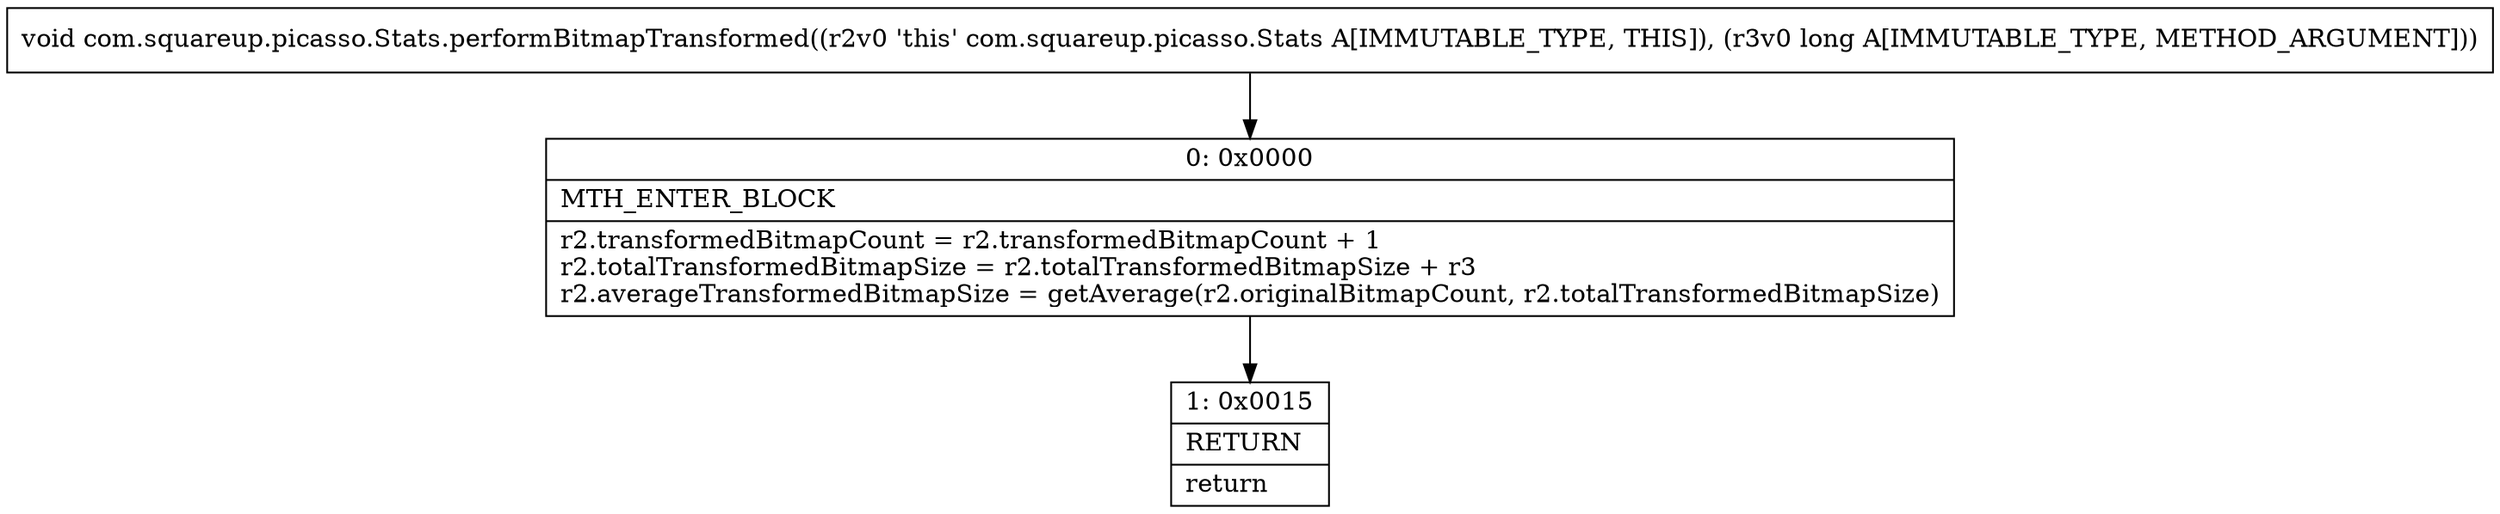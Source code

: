 digraph "CFG forcom.squareup.picasso.Stats.performBitmapTransformed(J)V" {
Node_0 [shape=record,label="{0\:\ 0x0000|MTH_ENTER_BLOCK\l|r2.transformedBitmapCount = r2.transformedBitmapCount + 1\lr2.totalTransformedBitmapSize = r2.totalTransformedBitmapSize + r3\lr2.averageTransformedBitmapSize = getAverage(r2.originalBitmapCount, r2.totalTransformedBitmapSize)\l}"];
Node_1 [shape=record,label="{1\:\ 0x0015|RETURN\l|return\l}"];
MethodNode[shape=record,label="{void com.squareup.picasso.Stats.performBitmapTransformed((r2v0 'this' com.squareup.picasso.Stats A[IMMUTABLE_TYPE, THIS]), (r3v0 long A[IMMUTABLE_TYPE, METHOD_ARGUMENT])) }"];
MethodNode -> Node_0;
Node_0 -> Node_1;
}

